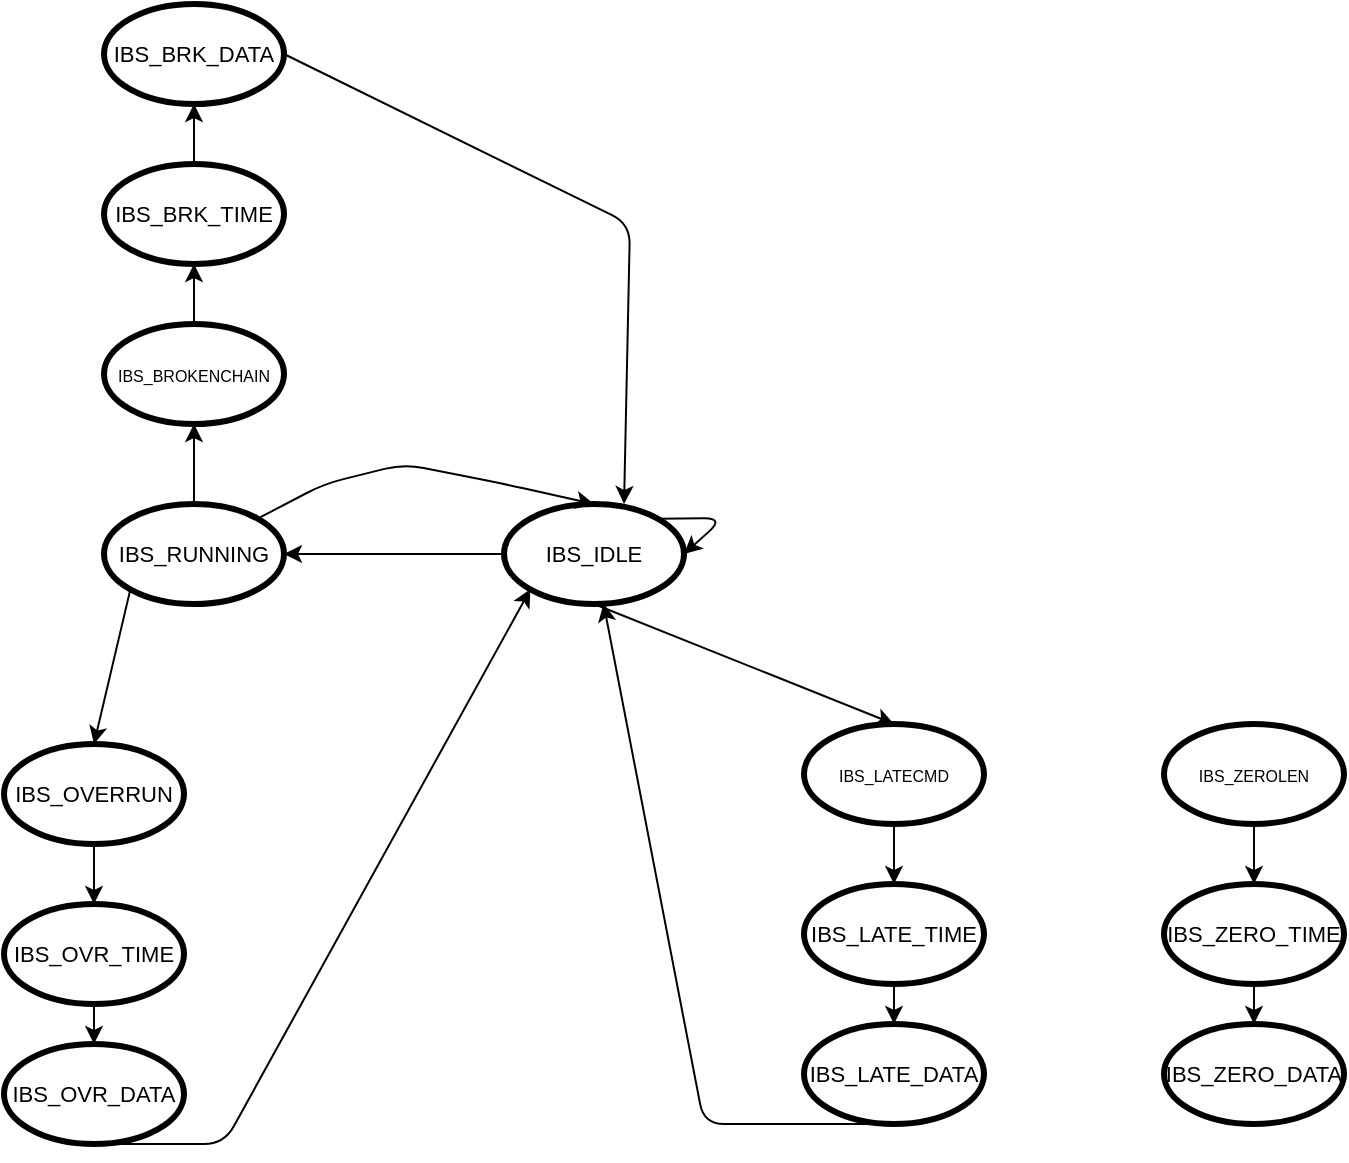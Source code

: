<mxfile>
    <diagram id="gISkfB-ownKJx9lo1g2b" name="第 1 页">
        <mxGraphModel dx="1329" dy="660" grid="1" gridSize="10" guides="1" tooltips="1" connect="1" arrows="1" fold="1" page="1" pageScale="1" pageWidth="827" pageHeight="1169" background="#ffffff" math="0" shadow="0">
            <root>
                <mxCell id="0"/>
                <mxCell id="1" parent="0"/>
                <mxCell id="2" style="edgeStyle=none;html=1;exitX=0.5;exitY=1;exitDx=0;exitDy=0;entryX=0.5;entryY=0;entryDx=0;entryDy=0;strokeColor=#000000;" edge="1" parent="1" source="4" target="22">
                    <mxGeometry relative="1" as="geometry"/>
                </mxCell>
                <mxCell id="3" style="edgeStyle=none;html=1;exitX=0;exitY=0.5;exitDx=0;exitDy=0;entryX=1;entryY=0.5;entryDx=0;entryDy=0;strokeColor=#000000;" edge="1" parent="1" source="4" target="8">
                    <mxGeometry relative="1" as="geometry"/>
                </mxCell>
                <mxCell id="4" value="&lt;font color=&quot;#000000&quot; style=&quot;font-size: 11px&quot;&gt;IBS_IDLE&lt;/font&gt;" style="ellipse;whiteSpace=wrap;html=1;strokeColor=#000000;strokeWidth=3;fillColor=none;" vertex="1" parent="1">
                    <mxGeometry x="770" y="900" width="90" height="50" as="geometry"/>
                </mxCell>
                <mxCell id="5" style="edgeStyle=none;html=1;exitX=0;exitY=1;exitDx=0;exitDy=0;entryX=0.5;entryY=0;entryDx=0;entryDy=0;strokeColor=#000000;" edge="1" parent="1" source="8" target="10">
                    <mxGeometry relative="1" as="geometry"/>
                </mxCell>
                <mxCell id="6" style="edgeStyle=none;html=1;exitX=0.5;exitY=0;exitDx=0;exitDy=0;strokeColor=#000000;" edge="1" parent="1" source="8" target="16">
                    <mxGeometry relative="1" as="geometry"/>
                </mxCell>
                <mxCell id="7" style="edgeStyle=none;html=1;exitX=1;exitY=0;exitDx=0;exitDy=0;entryX=0.5;entryY=0;entryDx=0;entryDy=0;strokeColor=#000000;" edge="1" parent="1" source="8" target="4">
                    <mxGeometry relative="1" as="geometry">
                        <Array as="points">
                            <mxPoint x="680" y="890"/>
                            <mxPoint x="720" y="880"/>
                            <mxPoint x="770" y="890"/>
                        </Array>
                    </mxGeometry>
                </mxCell>
                <mxCell id="8" value="&lt;font color=&quot;#000000&quot; style=&quot;font-size: 11px&quot;&gt;IBS_RUNNING&lt;/font&gt;" style="ellipse;whiteSpace=wrap;html=1;strokeColor=#000000;strokeWidth=3;fillColor=none;" vertex="1" parent="1">
                    <mxGeometry x="570" y="900" width="90" height="50" as="geometry"/>
                </mxCell>
                <mxCell id="9" style="edgeStyle=none;html=1;exitX=0.5;exitY=1;exitDx=0;exitDy=0;entryX=0.5;entryY=0;entryDx=0;entryDy=0;strokeColor=#000000;" edge="1" parent="1" source="10" target="12">
                    <mxGeometry relative="1" as="geometry"/>
                </mxCell>
                <mxCell id="10" value="&lt;font color=&quot;#000000&quot; style=&quot;font-size: 11px&quot;&gt;IBS_OVERRUN&lt;/font&gt;" style="ellipse;whiteSpace=wrap;html=1;strokeColor=#000000;strokeWidth=3;fillColor=none;" vertex="1" parent="1">
                    <mxGeometry x="520" y="1020" width="90" height="50" as="geometry"/>
                </mxCell>
                <mxCell id="11" style="edgeStyle=none;html=1;exitX=0.5;exitY=1;exitDx=0;exitDy=0;entryX=0.5;entryY=0;entryDx=0;entryDy=0;strokeColor=#000000;" edge="1" parent="1" source="12" target="14">
                    <mxGeometry relative="1" as="geometry"/>
                </mxCell>
                <mxCell id="12" value="&lt;font color=&quot;#000000&quot; style=&quot;font-size: 11px&quot;&gt;IBS_OVR_TIME&lt;/font&gt;" style="ellipse;whiteSpace=wrap;html=1;strokeColor=#000000;strokeWidth=3;fillColor=none;" vertex="1" parent="1">
                    <mxGeometry x="520" y="1100" width="90" height="50" as="geometry"/>
                </mxCell>
                <mxCell id="13" style="edgeStyle=none;html=1;exitX=0.5;exitY=1;exitDx=0;exitDy=0;entryX=0;entryY=1;entryDx=0;entryDy=0;strokeColor=#000000;" edge="1" parent="1" source="14" target="4">
                    <mxGeometry relative="1" as="geometry">
                        <Array as="points">
                            <mxPoint x="630" y="1220"/>
                        </Array>
                    </mxGeometry>
                </mxCell>
                <mxCell id="14" value="&lt;font color=&quot;#000000&quot; style=&quot;font-size: 11px&quot;&gt;IBS_OVR_DATA&lt;/font&gt;" style="ellipse;whiteSpace=wrap;html=1;strokeColor=#000000;strokeWidth=3;fillColor=none;" vertex="1" parent="1">
                    <mxGeometry x="520" y="1170" width="90" height="50" as="geometry"/>
                </mxCell>
                <mxCell id="15" style="edgeStyle=none;html=1;exitX=0.5;exitY=0;exitDx=0;exitDy=0;entryX=0.5;entryY=1;entryDx=0;entryDy=0;strokeColor=#000000;" edge="1" parent="1" source="16" target="18">
                    <mxGeometry relative="1" as="geometry"/>
                </mxCell>
                <mxCell id="16" value="&lt;font color=&quot;#000000&quot; style=&quot;font-size: 8px&quot;&gt;IBS_BROKENCHAIN&lt;/font&gt;" style="ellipse;whiteSpace=wrap;html=1;strokeColor=#000000;strokeWidth=3;fillColor=none;" vertex="1" parent="1">
                    <mxGeometry x="570" y="810" width="90" height="50" as="geometry"/>
                </mxCell>
                <mxCell id="17" style="edgeStyle=none;html=1;exitX=0.5;exitY=0;exitDx=0;exitDy=0;entryX=0.5;entryY=1;entryDx=0;entryDy=0;strokeColor=#000000;" edge="1" parent="1" source="18" target="20">
                    <mxGeometry relative="1" as="geometry"/>
                </mxCell>
                <mxCell id="18" value="&lt;font color=&quot;#000000&quot; style=&quot;font-size: 11px&quot;&gt;IBS_BRK_TIME&lt;/font&gt;" style="ellipse;whiteSpace=wrap;html=1;strokeColor=#000000;strokeWidth=3;fillColor=none;" vertex="1" parent="1">
                    <mxGeometry x="570" y="730" width="90" height="50" as="geometry"/>
                </mxCell>
                <mxCell id="19" style="edgeStyle=none;html=1;exitX=1;exitY=0.5;exitDx=0;exitDy=0;strokeColor=#000000;entryX=0.667;entryY=0;entryDx=0;entryDy=0;entryPerimeter=0;" edge="1" parent="1" source="20" target="4">
                    <mxGeometry relative="1" as="geometry">
                        <mxPoint x="810" y="901" as="targetPoint"/>
                        <Array as="points">
                            <mxPoint x="833" y="760"/>
                        </Array>
                    </mxGeometry>
                </mxCell>
                <mxCell id="20" value="&lt;font color=&quot;#000000&quot; style=&quot;font-size: 11px&quot;&gt;IBS_BRK_DATA&lt;/font&gt;" style="ellipse;whiteSpace=wrap;html=1;strokeColor=#000000;strokeWidth=3;fillColor=none;" vertex="1" parent="1">
                    <mxGeometry x="570" y="650" width="90" height="50" as="geometry"/>
                </mxCell>
                <mxCell id="21" style="edgeStyle=none;html=1;exitX=0.5;exitY=1;exitDx=0;exitDy=0;entryX=0.5;entryY=0;entryDx=0;entryDy=0;strokeColor=#000000;" edge="1" parent="1" source="22" target="24">
                    <mxGeometry relative="1" as="geometry"/>
                </mxCell>
                <mxCell id="22" value="&lt;font color=&quot;#000000&quot; style=&quot;font-size: 8px&quot;&gt;IBS_LATECMD&lt;/font&gt;" style="ellipse;whiteSpace=wrap;html=1;strokeColor=#000000;strokeWidth=3;fillColor=none;" vertex="1" parent="1">
                    <mxGeometry x="920" y="1010" width="90" height="50" as="geometry"/>
                </mxCell>
                <mxCell id="23" style="edgeStyle=none;html=1;exitX=0.5;exitY=1;exitDx=0;exitDy=0;entryX=0.5;entryY=0;entryDx=0;entryDy=0;strokeColor=#000000;" edge="1" parent="1" source="24" target="26">
                    <mxGeometry relative="1" as="geometry"/>
                </mxCell>
                <mxCell id="24" value="&lt;font color=&quot;#000000&quot; style=&quot;font-size: 11px&quot;&gt;IBS_LATE_TIME&lt;/font&gt;" style="ellipse;whiteSpace=wrap;html=1;strokeColor=#000000;strokeWidth=3;fillColor=none;" vertex="1" parent="1">
                    <mxGeometry x="920" y="1090" width="90" height="50" as="geometry"/>
                </mxCell>
                <mxCell id="25" style="edgeStyle=none;html=1;exitX=0.5;exitY=1;exitDx=0;exitDy=0;strokeColor=#000000;" edge="1" parent="1" source="26" target="4">
                    <mxGeometry relative="1" as="geometry">
                        <Array as="points">
                            <mxPoint x="870" y="1210"/>
                        </Array>
                    </mxGeometry>
                </mxCell>
                <mxCell id="26" value="&lt;font color=&quot;#000000&quot; style=&quot;font-size: 11px&quot;&gt;IBS_LATE_DATA&lt;/font&gt;" style="ellipse;whiteSpace=wrap;html=1;strokeColor=#000000;strokeWidth=3;fillColor=none;" vertex="1" parent="1">
                    <mxGeometry x="920" y="1160" width="90" height="50" as="geometry"/>
                </mxCell>
                <mxCell id="31" style="edgeStyle=none;html=1;exitX=0.5;exitY=1;exitDx=0;exitDy=0;entryX=0.5;entryY=0;entryDx=0;entryDy=0;strokeColor=#000000;" edge="1" parent="1" source="27" target="28">
                    <mxGeometry relative="1" as="geometry"/>
                </mxCell>
                <mxCell id="27" value="&lt;font color=&quot;#000000&quot; style=&quot;font-size: 8px&quot;&gt;IBS_ZEROLEN&lt;/font&gt;" style="ellipse;whiteSpace=wrap;html=1;strokeColor=#000000;strokeWidth=3;fillColor=none;" vertex="1" parent="1">
                    <mxGeometry x="1100" y="1010" width="90" height="50" as="geometry"/>
                </mxCell>
                <mxCell id="32" style="edgeStyle=none;html=1;exitX=0.5;exitY=1;exitDx=0;exitDy=0;entryX=0.5;entryY=0;entryDx=0;entryDy=0;strokeColor=#000000;" edge="1" parent="1" source="28" target="29">
                    <mxGeometry relative="1" as="geometry"/>
                </mxCell>
                <mxCell id="28" value="&lt;font color=&quot;#000000&quot; style=&quot;font-size: 11px&quot;&gt;IBS_ZERO_TIME&lt;/font&gt;" style="ellipse;whiteSpace=wrap;html=1;strokeColor=#000000;strokeWidth=3;fillColor=none;" vertex="1" parent="1">
                    <mxGeometry x="1100" y="1090" width="90" height="50" as="geometry"/>
                </mxCell>
                <mxCell id="29" value="&lt;font color=&quot;#000000&quot; style=&quot;font-size: 11px&quot;&gt;IBS_ZERO_DATA&lt;/font&gt;" style="ellipse;whiteSpace=wrap;html=1;strokeColor=#000000;strokeWidth=3;fillColor=none;" vertex="1" parent="1">
                    <mxGeometry x="1100" y="1160" width="90" height="50" as="geometry"/>
                </mxCell>
                <mxCell id="30" style="edgeStyle=none;html=1;exitX=1;exitY=0;exitDx=0;exitDy=0;entryX=1;entryY=0.5;entryDx=0;entryDy=0;strokeColor=#000000;" edge="1" parent="1" source="4" target="4">
                    <mxGeometry relative="1" as="geometry">
                        <Array as="points">
                            <mxPoint x="880" y="907"/>
                        </Array>
                    </mxGeometry>
                </mxCell>
            </root>
        </mxGraphModel>
    </diagram>
</mxfile>